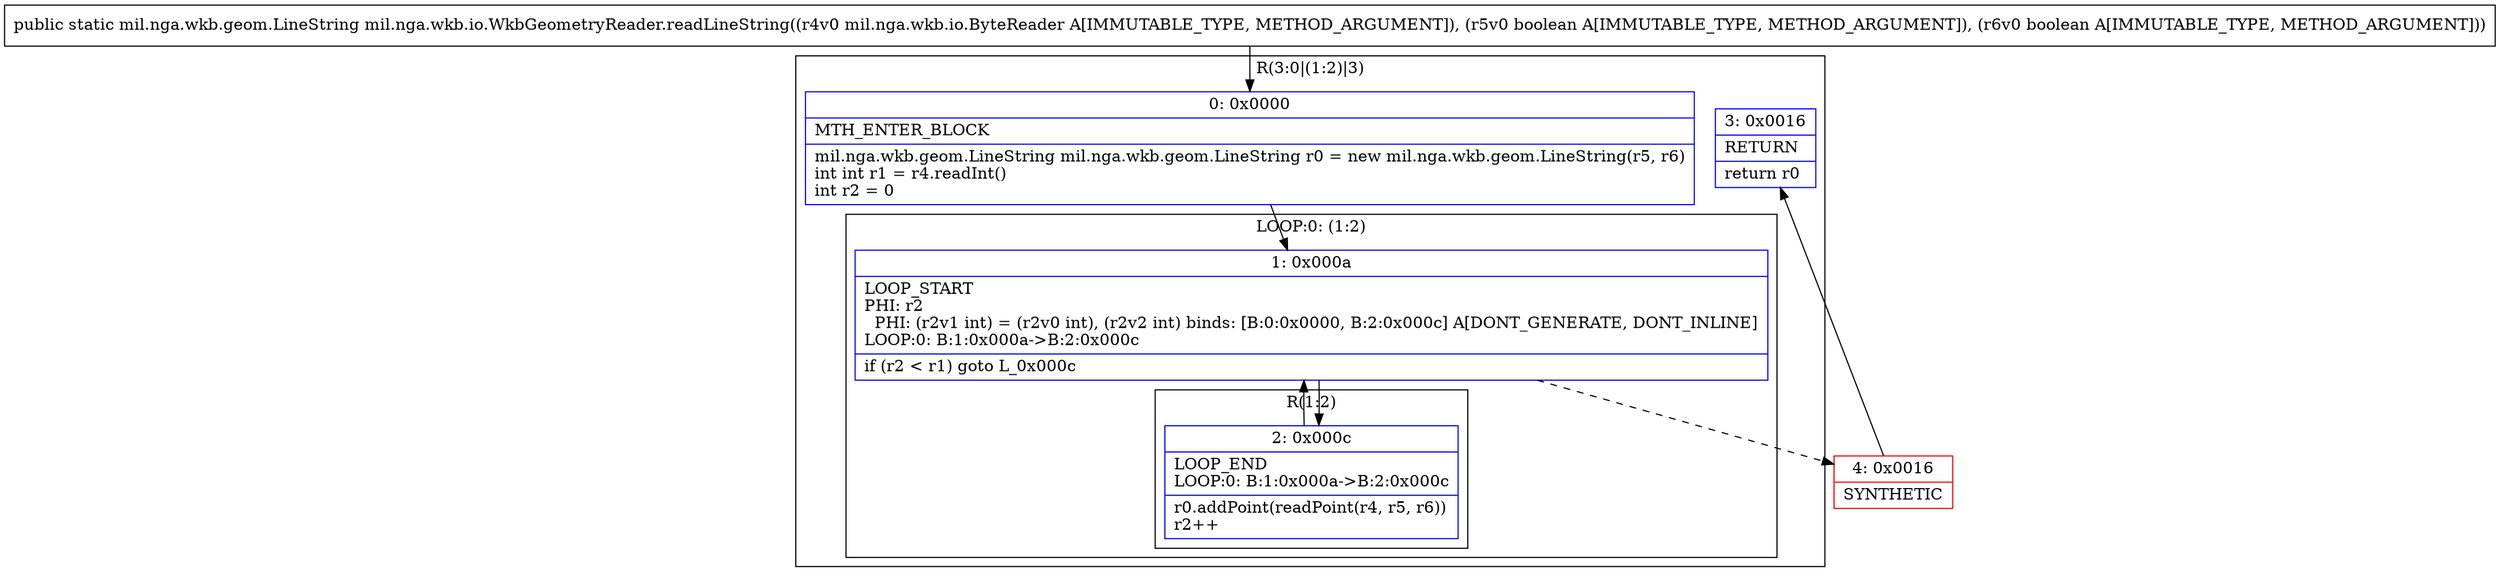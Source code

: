 digraph "CFG formil.nga.wkb.io.WkbGeometryReader.readLineString(Lmil\/nga\/wkb\/io\/ByteReader;ZZ)Lmil\/nga\/wkb\/geom\/LineString;" {
subgraph cluster_Region_1264977923 {
label = "R(3:0|(1:2)|3)";
node [shape=record,color=blue];
Node_0 [shape=record,label="{0\:\ 0x0000|MTH_ENTER_BLOCK\l|mil.nga.wkb.geom.LineString mil.nga.wkb.geom.LineString r0 = new mil.nga.wkb.geom.LineString(r5, r6)\lint int r1 = r4.readInt()\lint r2 = 0\l}"];
subgraph cluster_LoopRegion_784926655 {
label = "LOOP:0: (1:2)";
node [shape=record,color=blue];
Node_1 [shape=record,label="{1\:\ 0x000a|LOOP_START\lPHI: r2 \l  PHI: (r2v1 int) = (r2v0 int), (r2v2 int) binds: [B:0:0x0000, B:2:0x000c] A[DONT_GENERATE, DONT_INLINE]\lLOOP:0: B:1:0x000a\-\>B:2:0x000c\l|if (r2 \< r1) goto L_0x000c\l}"];
subgraph cluster_Region_2118849934 {
label = "R(1:2)";
node [shape=record,color=blue];
Node_2 [shape=record,label="{2\:\ 0x000c|LOOP_END\lLOOP:0: B:1:0x000a\-\>B:2:0x000c\l|r0.addPoint(readPoint(r4, r5, r6))\lr2++\l}"];
}
}
Node_3 [shape=record,label="{3\:\ 0x0016|RETURN\l|return r0\l}"];
}
Node_4 [shape=record,color=red,label="{4\:\ 0x0016|SYNTHETIC\l}"];
MethodNode[shape=record,label="{public static mil.nga.wkb.geom.LineString mil.nga.wkb.io.WkbGeometryReader.readLineString((r4v0 mil.nga.wkb.io.ByteReader A[IMMUTABLE_TYPE, METHOD_ARGUMENT]), (r5v0 boolean A[IMMUTABLE_TYPE, METHOD_ARGUMENT]), (r6v0 boolean A[IMMUTABLE_TYPE, METHOD_ARGUMENT])) }"];
MethodNode -> Node_0;
Node_0 -> Node_1;
Node_1 -> Node_2;
Node_1 -> Node_4[style=dashed];
Node_2 -> Node_1;
Node_4 -> Node_3;
}

